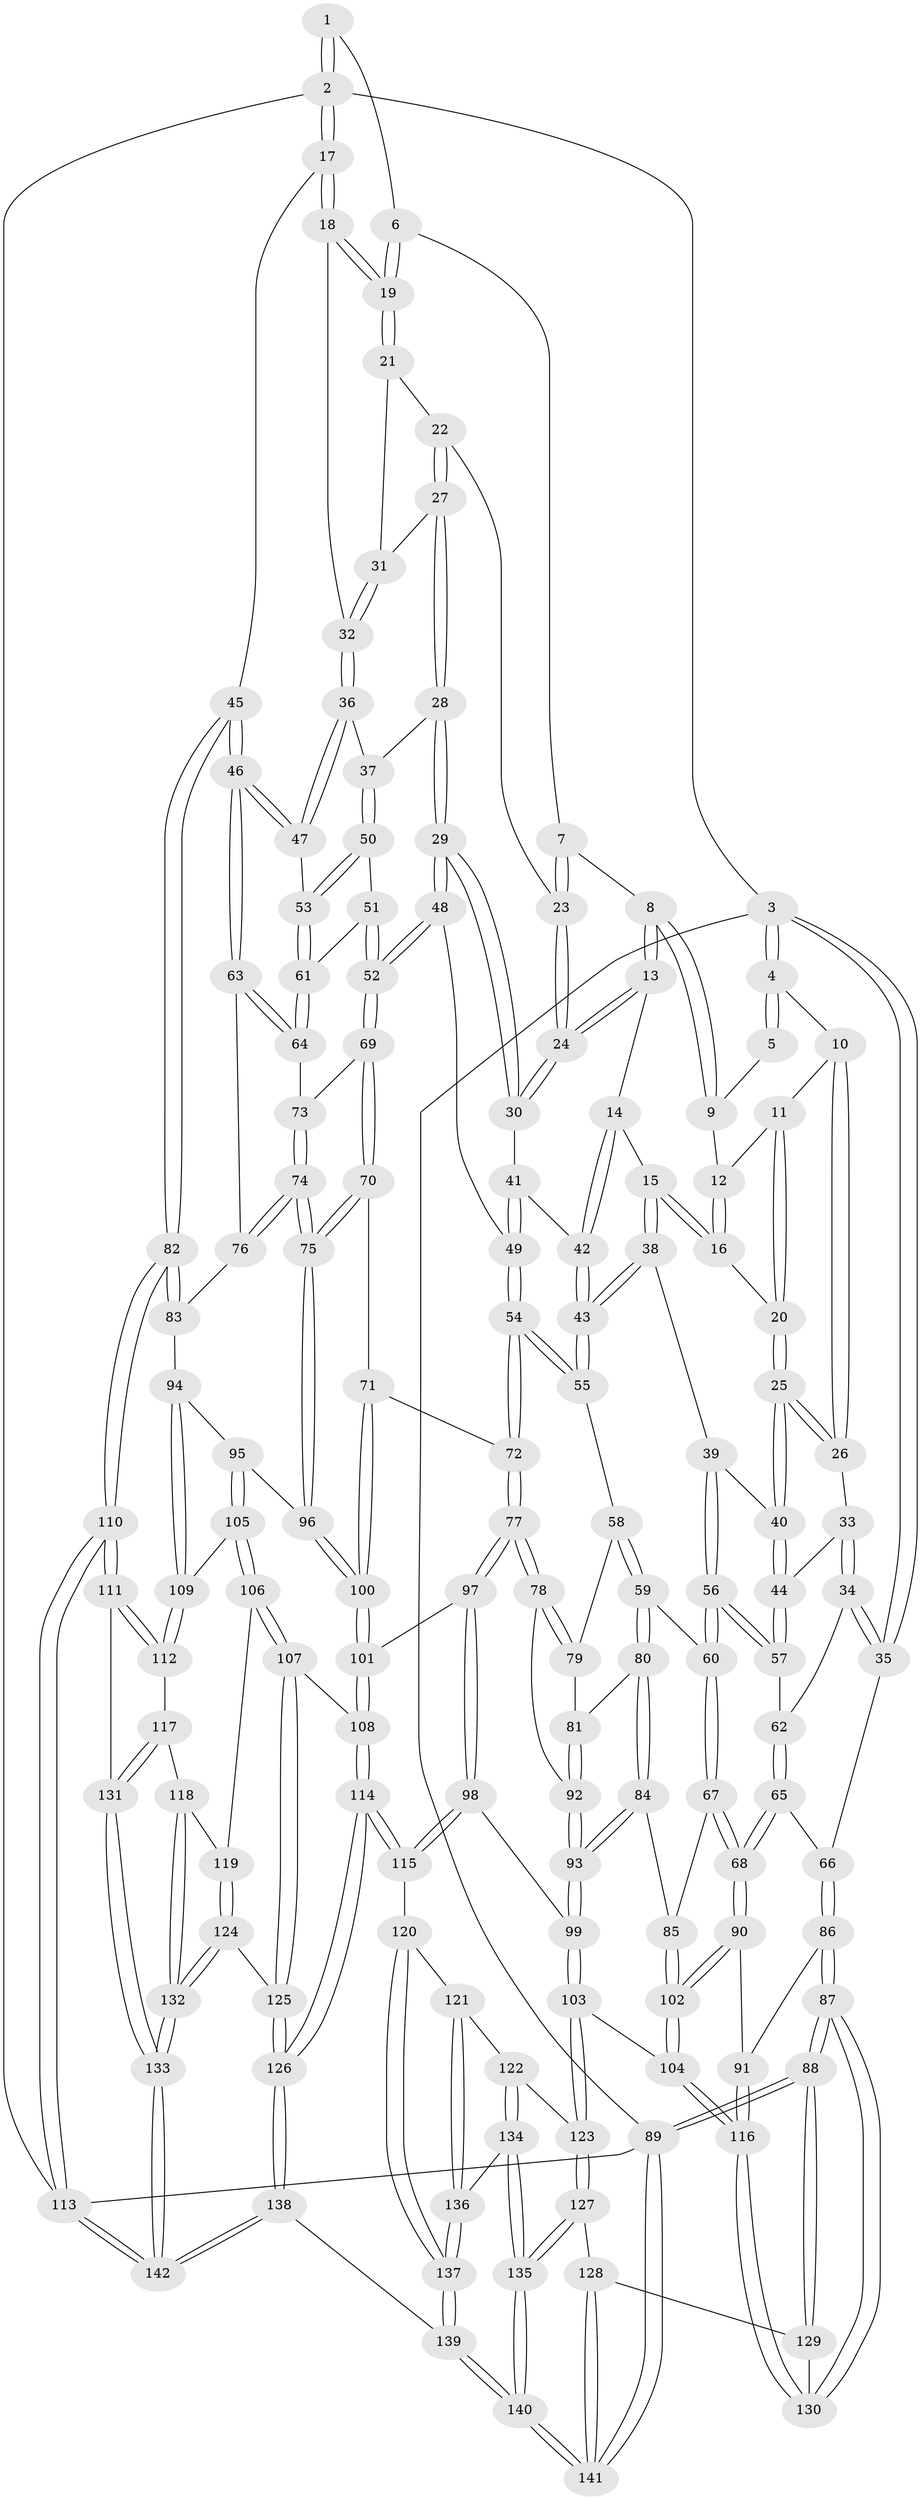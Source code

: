 // coarse degree distribution, {3: 0.16279069767441862, 8: 0.011627906976744186, 5: 0.3488372093023256, 4: 0.37209302325581395, 6: 0.10465116279069768}
// Generated by graph-tools (version 1.1) at 2025/52/02/27/25 19:52:37]
// undirected, 142 vertices, 352 edges
graph export_dot {
graph [start="1"]
  node [color=gray90,style=filled];
  1 [pos="+0.7992240849849869+0"];
  2 [pos="+1+0"];
  3 [pos="+0+0"];
  4 [pos="+0+0"];
  5 [pos="+0.4116498545589013+0"];
  6 [pos="+0.7823588084832346+0"];
  7 [pos="+0.766811272750112+0"];
  8 [pos="+0.4933045760303761+0.08521659316177987"];
  9 [pos="+0.4027729270131824+0"];
  10 [pos="+0.22931913786028413+0.1056187912729298"];
  11 [pos="+0.31360881997583295+0.0693986529510123"];
  12 [pos="+0.3784915045768753+0.004141690003487637"];
  13 [pos="+0.5120554309741031+0.11756108327278253"];
  14 [pos="+0.4341242017985424+0.20449320850179667"];
  15 [pos="+0.40593157826132753+0.20461605629414154"];
  16 [pos="+0.40138155643114726+0.19986574716695718"];
  17 [pos="+1+0.16384628552412586"];
  18 [pos="+0.9731837547904278+0.179357243989921"];
  19 [pos="+0.9459643108919035+0.15591343368311186"];
  20 [pos="+0.32987209766348435+0.18494801819049939"];
  21 [pos="+0.8665887336087129+0.1679553034861319"];
  22 [pos="+0.7767686712322719+0.10681005390492143"];
  23 [pos="+0.76329917507892+0"];
  24 [pos="+0.589474158586703+0.16725649731796918"];
  25 [pos="+0.2712115412218084+0.24845868987908354"];
  26 [pos="+0.17081617635061766+0.19777743444359638"];
  27 [pos="+0.7729904434887858+0.17408895616293393"];
  28 [pos="+0.7508069615973093+0.24674030051505333"];
  29 [pos="+0.685655421957134+0.2813648785792259"];
  30 [pos="+0.5969238355618284+0.20869514730612881"];
  31 [pos="+0.8554319606213612+0.19668373823769786"];
  32 [pos="+0.9011102331480974+0.2557421250142992"];
  33 [pos="+0.1635712937543875+0.19993591555054216"];
  34 [pos="+0+0.18758018947213093"];
  35 [pos="+0+0.14079010218446927"];
  36 [pos="+0.8991414597134225+0.259599665305996"];
  37 [pos="+0.8308397897024296+0.28138691119032866"];
  38 [pos="+0.35158628268846476+0.3251241885523443"];
  39 [pos="+0.3381190118239826+0.3196303381459621"];
  40 [pos="+0.30499924124548733+0.30028891179573436"];
  41 [pos="+0.5121259563059004+0.27603613107822034"];
  42 [pos="+0.5002399547429855+0.2785962913670424"];
  43 [pos="+0.4012773808688679+0.37886682835846824"];
  44 [pos="+0.1846367874050066+0.37993278407169845"];
  45 [pos="+1+0.4698973373386233"];
  46 [pos="+1+0.4697450714477983"];
  47 [pos="+0.9686725169178976+0.380763458244355"];
  48 [pos="+0.6750007964610513+0.38538565181918033"];
  49 [pos="+0.5892275270780227+0.3958955996268953"];
  50 [pos="+0.8330524731575437+0.35397322777947676"];
  51 [pos="+0.7775955515653433+0.38106734300793876"];
  52 [pos="+0.6799664487378617+0.3920200520359193"];
  53 [pos="+0.8816940516572509+0.3966505398494606"];
  54 [pos="+0.49169755675910165+0.45376608343001"];
  55 [pos="+0.4062025058249416+0.4046004963029932"];
  56 [pos="+0.20736531545956588+0.44919182130291635"];
  57 [pos="+0.17304167652281655+0.40513374442039557"];
  58 [pos="+0.372068520528965+0.43938731633658157"];
  59 [pos="+0.2353359203999782+0.47668635147276217"];
  60 [pos="+0.2217157559800989+0.47483762678143404"];
  61 [pos="+0.8446143730191313+0.45272905398210145"];
  62 [pos="+0.1054287192180305+0.3998343008898092"];
  63 [pos="+0.8853529243725389+0.4998042803776378"];
  64 [pos="+0.8415667698494831+0.46222661986452496"];
  65 [pos="+0.0666746685060389+0.4816935446631945"];
  66 [pos="+0+0.23879675372121573"];
  67 [pos="+0.16358579341968066+0.5681264393995534"];
  68 [pos="+0.03375199250250295+0.6147501036577484"];
  69 [pos="+0.6835915852905357+0.40520438531523517"];
  70 [pos="+0.6874770432491307+0.4761768809748441"];
  71 [pos="+0.5409381852453359+0.5660647057716098"];
  72 [pos="+0.5234698499053037+0.5620120825720227"];
  73 [pos="+0.8363538735516336+0.46484116932518876"];
  74 [pos="+0.7580664497634085+0.5619820755111443"];
  75 [pos="+0.7493316634447039+0.5696334189483622"];
  76 [pos="+0.8773578598481027+0.5310898291720899"];
  77 [pos="+0.4943225529493507+0.5903801129275881"];
  78 [pos="+0.39317802591780315+0.5647301280535476"];
  79 [pos="+0.3676067919340465+0.500373756084822"];
  80 [pos="+0.29484294213884704+0.5569056878569216"];
  81 [pos="+0.31575248731995736+0.5603221958023987"];
  82 [pos="+1+0.5321450801189364"];
  83 [pos="+0.8944365214349795+0.5917065734477466"];
  84 [pos="+0.2549604074407617+0.619697510289993"];
  85 [pos="+0.23510443016025276+0.622001430839428"];
  86 [pos="+0+0.6361405237908416"];
  87 [pos="+0+0.8910022210840753"];
  88 [pos="+0+1"];
  89 [pos="+0+1"];
  90 [pos="+0.025865264389559352+0.6214788805675189"];
  91 [pos="+0+0.6341058926825032"];
  92 [pos="+0.34985206692716025+0.6040395963155654"];
  93 [pos="+0.3436354246180778+0.6586872800332794"];
  94 [pos="+0.8541863453109189+0.6290846790424238"];
  95 [pos="+0.8094323457265504+0.6196413681756913"];
  96 [pos="+0.7495026366668979+0.5848740334116348"];
  97 [pos="+0.46342350947930544+0.6652846155388037"];
  98 [pos="+0.43754558408883987+0.7162871314333285"];
  99 [pos="+0.35410022865429147+0.6791810582410803"];
  100 [pos="+0.6644964253055606+0.667474052407019"];
  101 [pos="+0.6623176519179599+0.6904283835359823"];
  102 [pos="+0.21619554077426262+0.7398159964169894"];
  103 [pos="+0.235316373132567+0.7588485166943136"];
  104 [pos="+0.2235678382881018+0.7528784788270846"];
  105 [pos="+0.7912280683655304+0.7517680419477243"];
  106 [pos="+0.7808466282818802+0.7630909486422311"];
  107 [pos="+0.6786004256993389+0.7374005423878718"];
  108 [pos="+0.6613314319528475+0.720316754273838"];
  109 [pos="+0.8980732539359699+0.7029979390410921"];
  110 [pos="+1+0.7625584519085294"];
  111 [pos="+1+0.7647596770895132"];
  112 [pos="+0.9696391246013655+0.7450642825891775"];
  113 [pos="+1+1"];
  114 [pos="+0.4981815031959129+0.8098332952188793"];
  115 [pos="+0.46511785707305126+0.7950540061345696"];
  116 [pos="+0.10106412519092688+0.8287651597496334"];
  117 [pos="+0.8669248163244434+0.8125337990085191"];
  118 [pos="+0.8654032603280314+0.8127318971471074"];
  119 [pos="+0.7871882922641352+0.7747450353805359"];
  120 [pos="+0.4606022971588528+0.7979255363233104"];
  121 [pos="+0.44358380097523675+0.805489352791677"];
  122 [pos="+0.3014605367098135+0.8206080701514172"];
  123 [pos="+0.26196410074916043+0.8087534625203326"];
  124 [pos="+0.7673113061560483+0.9265298705042064"];
  125 [pos="+0.6936786278829409+0.9010592341226391"];
  126 [pos="+0.5656333522183697+0.94232920216149"];
  127 [pos="+0.2182090074540892+0.9056902287439638"];
  128 [pos="+0.12333112041600822+0.8961660352971759"];
  129 [pos="+0.11050738910428454+0.8822531564215329"];
  130 [pos="+0.09745378351729059+0.8516310315768887"];
  131 [pos="+0.9017802240967472+0.8851525146155513"];
  132 [pos="+0.7851127798677212+0.9419127669373023"];
  133 [pos="+0.8280032037209771+1"];
  134 [pos="+0.32546710595746875+0.9170732974088072"];
  135 [pos="+0.27594062858596097+0.9919355562941278"];
  136 [pos="+0.36938495218864087+0.8983879763639289"];
  137 [pos="+0.4047599957402365+0.9720027641366834"];
  138 [pos="+0.5021807150947537+1"];
  139 [pos="+0.4161516962554745+1"];
  140 [pos="+0.3148276247501194+1"];
  141 [pos="+0.06262194322670739+1"];
  142 [pos="+0.9446843172741965+1"];
  1 -- 2;
  1 -- 2;
  1 -- 6;
  2 -- 3;
  2 -- 17;
  2 -- 17;
  2 -- 113;
  3 -- 4;
  3 -- 4;
  3 -- 35;
  3 -- 35;
  3 -- 89;
  4 -- 5;
  4 -- 5;
  4 -- 10;
  5 -- 9;
  6 -- 7;
  6 -- 19;
  6 -- 19;
  7 -- 8;
  7 -- 23;
  7 -- 23;
  8 -- 9;
  8 -- 9;
  8 -- 13;
  8 -- 13;
  9 -- 12;
  10 -- 11;
  10 -- 26;
  10 -- 26;
  11 -- 12;
  11 -- 20;
  11 -- 20;
  12 -- 16;
  12 -- 16;
  13 -- 14;
  13 -- 24;
  13 -- 24;
  14 -- 15;
  14 -- 42;
  14 -- 42;
  15 -- 16;
  15 -- 16;
  15 -- 38;
  15 -- 38;
  16 -- 20;
  17 -- 18;
  17 -- 18;
  17 -- 45;
  18 -- 19;
  18 -- 19;
  18 -- 32;
  19 -- 21;
  19 -- 21;
  20 -- 25;
  20 -- 25;
  21 -- 22;
  21 -- 31;
  22 -- 23;
  22 -- 27;
  22 -- 27;
  23 -- 24;
  23 -- 24;
  24 -- 30;
  24 -- 30;
  25 -- 26;
  25 -- 26;
  25 -- 40;
  25 -- 40;
  26 -- 33;
  27 -- 28;
  27 -- 28;
  27 -- 31;
  28 -- 29;
  28 -- 29;
  28 -- 37;
  29 -- 30;
  29 -- 30;
  29 -- 48;
  29 -- 48;
  30 -- 41;
  31 -- 32;
  31 -- 32;
  32 -- 36;
  32 -- 36;
  33 -- 34;
  33 -- 34;
  33 -- 44;
  34 -- 35;
  34 -- 35;
  34 -- 62;
  35 -- 66;
  36 -- 37;
  36 -- 47;
  36 -- 47;
  37 -- 50;
  37 -- 50;
  38 -- 39;
  38 -- 43;
  38 -- 43;
  39 -- 40;
  39 -- 56;
  39 -- 56;
  40 -- 44;
  40 -- 44;
  41 -- 42;
  41 -- 49;
  41 -- 49;
  42 -- 43;
  42 -- 43;
  43 -- 55;
  43 -- 55;
  44 -- 57;
  44 -- 57;
  45 -- 46;
  45 -- 46;
  45 -- 82;
  45 -- 82;
  46 -- 47;
  46 -- 47;
  46 -- 63;
  46 -- 63;
  47 -- 53;
  48 -- 49;
  48 -- 52;
  48 -- 52;
  49 -- 54;
  49 -- 54;
  50 -- 51;
  50 -- 53;
  50 -- 53;
  51 -- 52;
  51 -- 52;
  51 -- 61;
  52 -- 69;
  52 -- 69;
  53 -- 61;
  53 -- 61;
  54 -- 55;
  54 -- 55;
  54 -- 72;
  54 -- 72;
  55 -- 58;
  56 -- 57;
  56 -- 57;
  56 -- 60;
  56 -- 60;
  57 -- 62;
  58 -- 59;
  58 -- 59;
  58 -- 79;
  59 -- 60;
  59 -- 80;
  59 -- 80;
  60 -- 67;
  60 -- 67;
  61 -- 64;
  61 -- 64;
  62 -- 65;
  62 -- 65;
  63 -- 64;
  63 -- 64;
  63 -- 76;
  64 -- 73;
  65 -- 66;
  65 -- 68;
  65 -- 68;
  66 -- 86;
  66 -- 86;
  67 -- 68;
  67 -- 68;
  67 -- 85;
  68 -- 90;
  68 -- 90;
  69 -- 70;
  69 -- 70;
  69 -- 73;
  70 -- 71;
  70 -- 75;
  70 -- 75;
  71 -- 72;
  71 -- 100;
  71 -- 100;
  72 -- 77;
  72 -- 77;
  73 -- 74;
  73 -- 74;
  74 -- 75;
  74 -- 75;
  74 -- 76;
  74 -- 76;
  75 -- 96;
  75 -- 96;
  76 -- 83;
  77 -- 78;
  77 -- 78;
  77 -- 97;
  77 -- 97;
  78 -- 79;
  78 -- 79;
  78 -- 92;
  79 -- 81;
  80 -- 81;
  80 -- 84;
  80 -- 84;
  81 -- 92;
  81 -- 92;
  82 -- 83;
  82 -- 83;
  82 -- 110;
  82 -- 110;
  83 -- 94;
  84 -- 85;
  84 -- 93;
  84 -- 93;
  85 -- 102;
  85 -- 102;
  86 -- 87;
  86 -- 87;
  86 -- 91;
  87 -- 88;
  87 -- 88;
  87 -- 130;
  87 -- 130;
  88 -- 89;
  88 -- 89;
  88 -- 129;
  88 -- 129;
  89 -- 141;
  89 -- 141;
  89 -- 113;
  90 -- 91;
  90 -- 102;
  90 -- 102;
  91 -- 116;
  91 -- 116;
  92 -- 93;
  92 -- 93;
  93 -- 99;
  93 -- 99;
  94 -- 95;
  94 -- 109;
  94 -- 109;
  95 -- 96;
  95 -- 105;
  95 -- 105;
  96 -- 100;
  96 -- 100;
  97 -- 98;
  97 -- 98;
  97 -- 101;
  98 -- 99;
  98 -- 115;
  98 -- 115;
  99 -- 103;
  99 -- 103;
  100 -- 101;
  100 -- 101;
  101 -- 108;
  101 -- 108;
  102 -- 104;
  102 -- 104;
  103 -- 104;
  103 -- 123;
  103 -- 123;
  104 -- 116;
  104 -- 116;
  105 -- 106;
  105 -- 106;
  105 -- 109;
  106 -- 107;
  106 -- 107;
  106 -- 119;
  107 -- 108;
  107 -- 125;
  107 -- 125;
  108 -- 114;
  108 -- 114;
  109 -- 112;
  109 -- 112;
  110 -- 111;
  110 -- 111;
  110 -- 113;
  110 -- 113;
  111 -- 112;
  111 -- 112;
  111 -- 131;
  112 -- 117;
  113 -- 142;
  113 -- 142;
  114 -- 115;
  114 -- 115;
  114 -- 126;
  114 -- 126;
  115 -- 120;
  116 -- 130;
  116 -- 130;
  117 -- 118;
  117 -- 131;
  117 -- 131;
  118 -- 119;
  118 -- 132;
  118 -- 132;
  119 -- 124;
  119 -- 124;
  120 -- 121;
  120 -- 137;
  120 -- 137;
  121 -- 122;
  121 -- 136;
  121 -- 136;
  122 -- 123;
  122 -- 134;
  122 -- 134;
  123 -- 127;
  123 -- 127;
  124 -- 125;
  124 -- 132;
  124 -- 132;
  125 -- 126;
  125 -- 126;
  126 -- 138;
  126 -- 138;
  127 -- 128;
  127 -- 135;
  127 -- 135;
  128 -- 129;
  128 -- 141;
  128 -- 141;
  129 -- 130;
  131 -- 133;
  131 -- 133;
  132 -- 133;
  132 -- 133;
  133 -- 142;
  133 -- 142;
  134 -- 135;
  134 -- 135;
  134 -- 136;
  135 -- 140;
  135 -- 140;
  136 -- 137;
  136 -- 137;
  137 -- 139;
  137 -- 139;
  138 -- 139;
  138 -- 142;
  138 -- 142;
  139 -- 140;
  139 -- 140;
  140 -- 141;
  140 -- 141;
}
